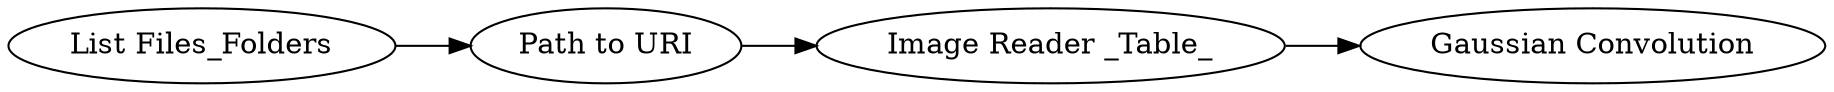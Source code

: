 digraph {
	6 -> 2
	5 -> 6
	3 -> 5
	5 [label="Path to URI"]
	2 [label="Gaussian Convolution"]
	3 [label="List Files_Folders"]
	6 [label="Image Reader _Table_"]
	rankdir=LR
}
